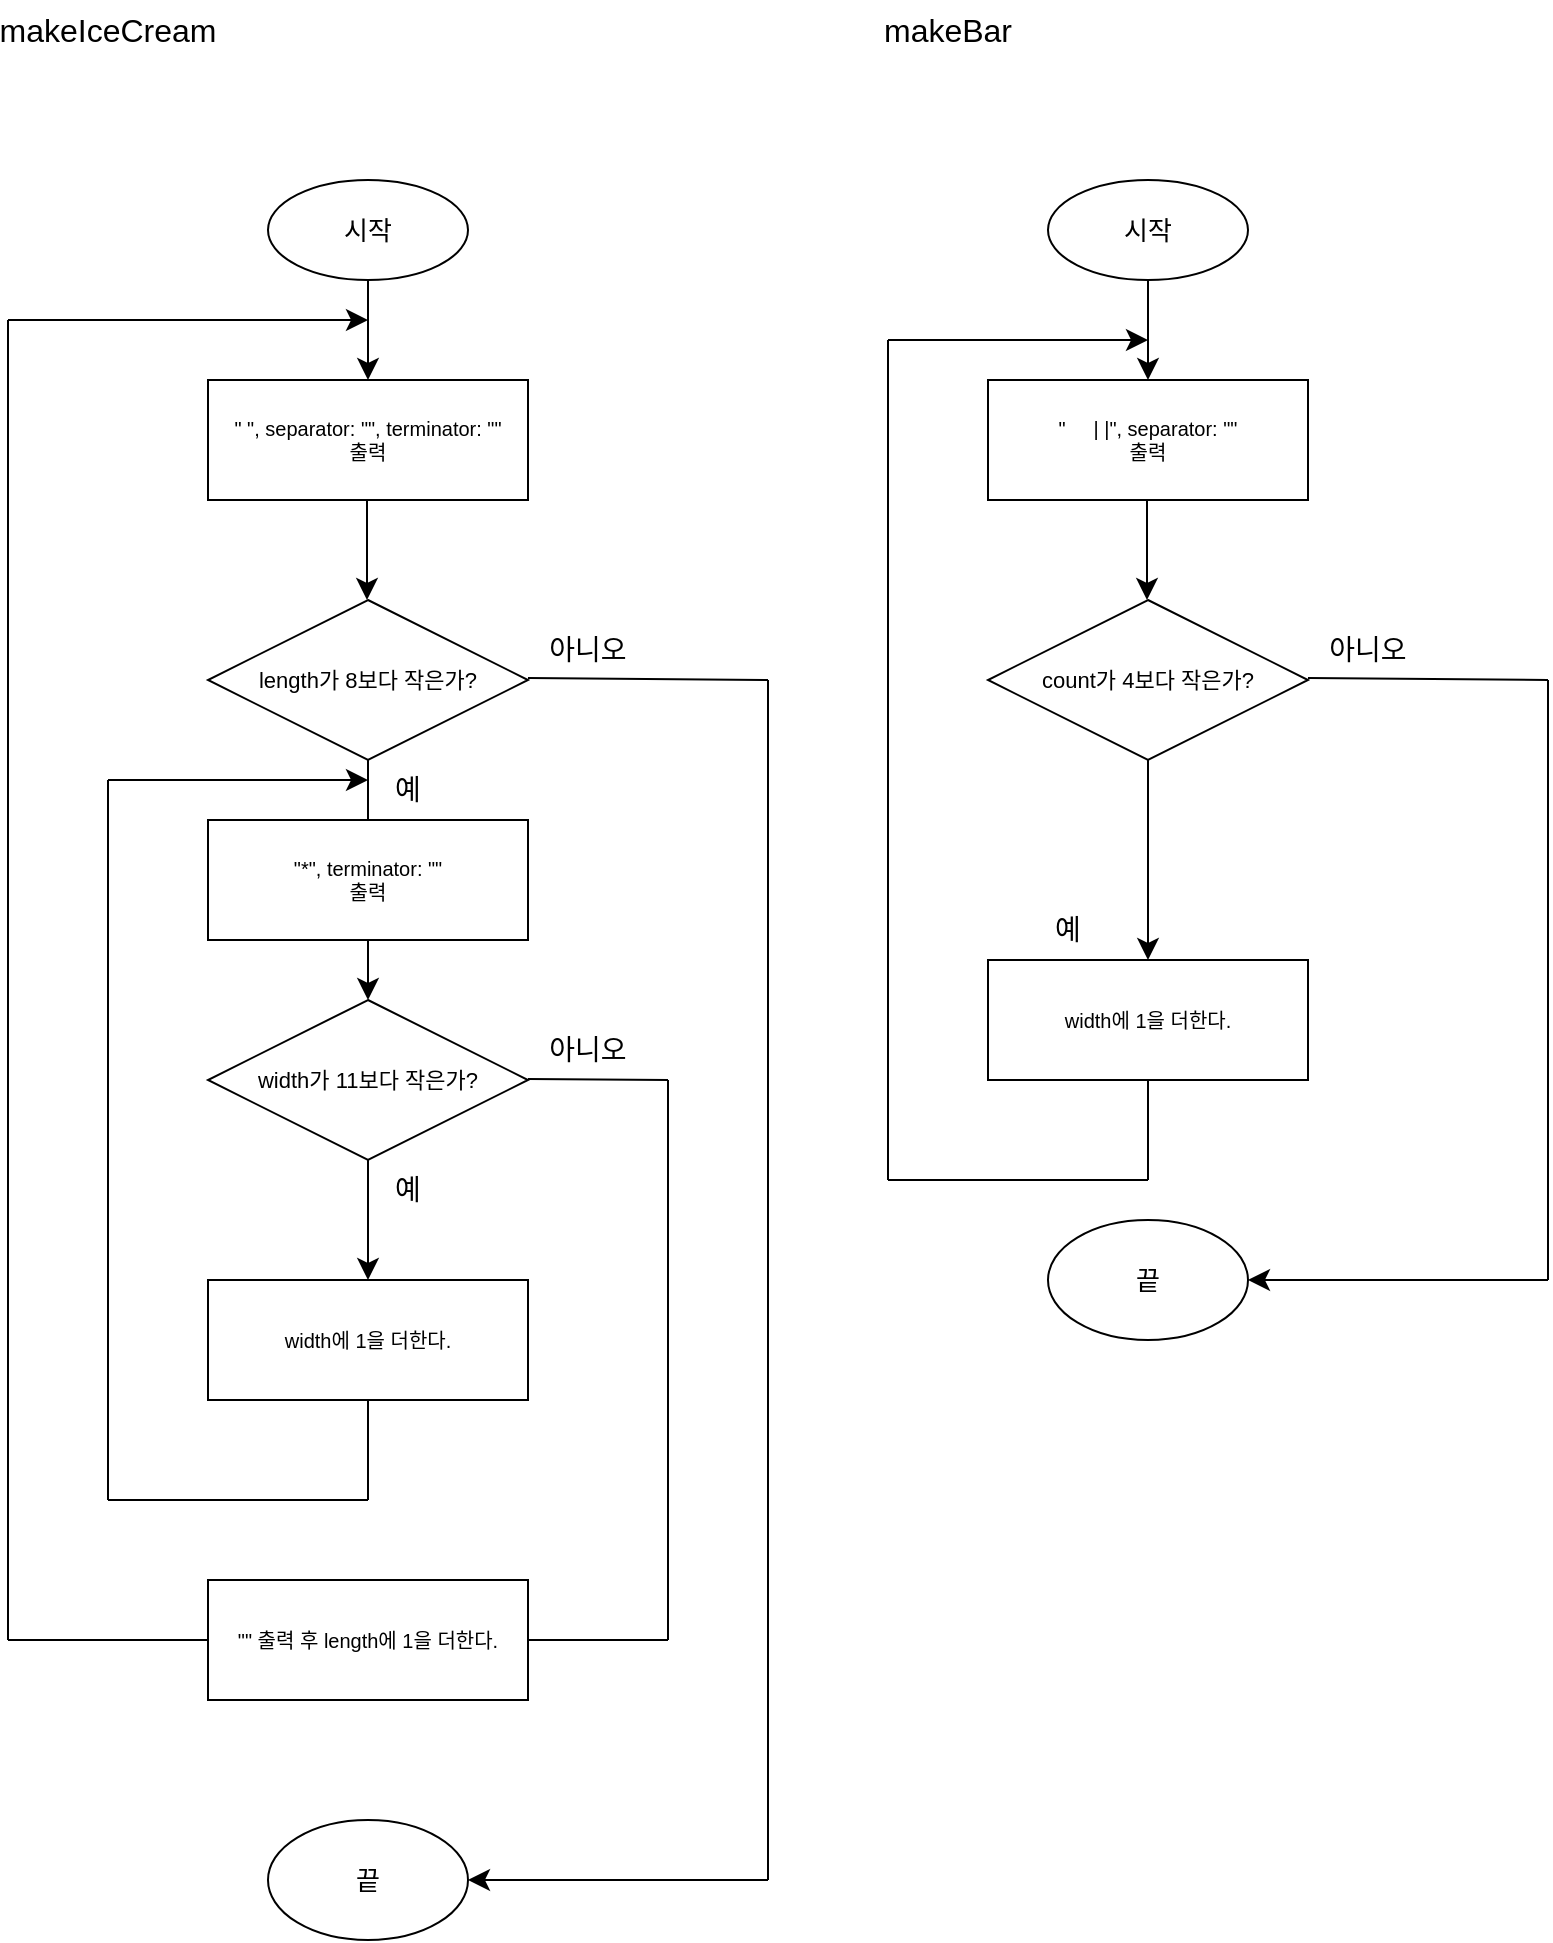 <mxfile version="22.0.4" type="device" pages="3">
  <diagram id="C5RBs43oDa-KdzZeNtuy" name="Page-1">
    <mxGraphModel dx="1133" dy="1356" grid="1" gridSize="10" guides="1" tooltips="1" connect="1" arrows="1" fold="1" page="1" pageScale="1" pageWidth="827" pageHeight="1169" math="0" shadow="0">
      <root>
        <mxCell id="WIyWlLk6GJQsqaUBKTNV-0" />
        <mxCell id="WIyWlLk6GJQsqaUBKTNV-1" parent="WIyWlLk6GJQsqaUBKTNV-0" />
        <mxCell id="duyKfniPUYYap-rDXnqs-3" style="edgeStyle=none;curved=1;rounded=0;orthogonalLoop=1;jettySize=auto;html=1;exitX=0.5;exitY=1;exitDx=0;exitDy=0;entryX=0.5;entryY=0;entryDx=0;entryDy=0;fontSize=12;startSize=8;endSize=8;" edge="1" parent="WIyWlLk6GJQsqaUBKTNV-1" source="duyKfniPUYYap-rDXnqs-0" target="duyKfniPUYYap-rDXnqs-1">
          <mxGeometry relative="1" as="geometry" />
        </mxCell>
        <mxCell id="duyKfniPUYYap-rDXnqs-0" value="시작" style="ellipse;whiteSpace=wrap;html=1;fontSize=13;" vertex="1" parent="WIyWlLk6GJQsqaUBKTNV-1">
          <mxGeometry x="170" y="150" width="100" height="50" as="geometry" />
        </mxCell>
        <mxCell id="duyKfniPUYYap-rDXnqs-1" value="&quot; &quot;, separator: &quot;&quot;, terminator: &quot;&quot; &lt;br&gt;출력" style="rounded=0;whiteSpace=wrap;html=1;fontSize=10;" vertex="1" parent="WIyWlLk6GJQsqaUBKTNV-1">
          <mxGeometry x="140" y="250" width="160" height="60" as="geometry" />
        </mxCell>
        <mxCell id="duyKfniPUYYap-rDXnqs-4" style="edgeStyle=none;curved=1;rounded=0;orthogonalLoop=1;jettySize=auto;html=1;exitX=0.5;exitY=1;exitDx=0;exitDy=0;entryX=0.5;entryY=0;entryDx=0;entryDy=0;fontSize=12;startSize=8;endSize=8;" edge="1" parent="WIyWlLk6GJQsqaUBKTNV-1">
          <mxGeometry relative="1" as="geometry">
            <mxPoint x="219.5" y="310" as="sourcePoint" />
            <mxPoint x="219.5" y="360" as="targetPoint" />
          </mxGeometry>
        </mxCell>
        <mxCell id="duyKfniPUYYap-rDXnqs-9" style="edgeStyle=none;curved=1;rounded=0;orthogonalLoop=1;jettySize=auto;html=1;fontSize=12;startSize=8;endSize=8;" edge="1" parent="WIyWlLk6GJQsqaUBKTNV-1">
          <mxGeometry relative="1" as="geometry">
            <mxPoint x="220" y="560" as="targetPoint" />
            <mxPoint x="220" y="530" as="sourcePoint" />
          </mxGeometry>
        </mxCell>
        <mxCell id="duyKfniPUYYap-rDXnqs-5" value="length가 8보다 작은가?" style="rhombus;whiteSpace=wrap;html=1;fontSize=11;" vertex="1" parent="WIyWlLk6GJQsqaUBKTNV-1">
          <mxGeometry x="140" y="360" width="160" height="80" as="geometry" />
        </mxCell>
        <mxCell id="duyKfniPUYYap-rDXnqs-7" value="아니오" style="text;html=1;strokeColor=none;fillColor=none;align=center;verticalAlign=middle;whiteSpace=wrap;rounded=0;fontSize=14;" vertex="1" parent="WIyWlLk6GJQsqaUBKTNV-1">
          <mxGeometry x="300" y="370" width="60" height="30" as="geometry" />
        </mxCell>
        <mxCell id="duyKfniPUYYap-rDXnqs-10" value="예" style="text;html=1;strokeColor=none;fillColor=none;align=center;verticalAlign=middle;whiteSpace=wrap;rounded=0;fontSize=14;" vertex="1" parent="WIyWlLk6GJQsqaUBKTNV-1">
          <mxGeometry x="210" y="440" width="60" height="30" as="geometry" />
        </mxCell>
        <mxCell id="duyKfniPUYYap-rDXnqs-14" style="edgeStyle=none;curved=1;rounded=0;orthogonalLoop=1;jettySize=auto;html=1;exitX=0.5;exitY=1;exitDx=0;exitDy=0;fontSize=12;startSize=8;endSize=8;" edge="1" parent="WIyWlLk6GJQsqaUBKTNV-1" source="duyKfniPUYYap-rDXnqs-12">
          <mxGeometry relative="1" as="geometry">
            <mxPoint x="220" y="700" as="targetPoint" />
          </mxGeometry>
        </mxCell>
        <mxCell id="duyKfniPUYYap-rDXnqs-12" value="width가 11보다 작은가?" style="rhombus;whiteSpace=wrap;html=1;fontSize=11;" vertex="1" parent="WIyWlLk6GJQsqaUBKTNV-1">
          <mxGeometry x="140" y="560" width="160" height="80" as="geometry" />
        </mxCell>
        <mxCell id="duyKfniPUYYap-rDXnqs-13" value="예" style="text;html=1;strokeColor=none;fillColor=none;align=center;verticalAlign=middle;whiteSpace=wrap;rounded=0;fontSize=14;" vertex="1" parent="WIyWlLk6GJQsqaUBKTNV-1">
          <mxGeometry x="210" y="640" width="60" height="30" as="geometry" />
        </mxCell>
        <mxCell id="duyKfniPUYYap-rDXnqs-15" value="width에 1을 더한다." style="rounded=0;whiteSpace=wrap;html=1;fontSize=10;" vertex="1" parent="WIyWlLk6GJQsqaUBKTNV-1">
          <mxGeometry x="140" y="700" width="160" height="60" as="geometry" />
        </mxCell>
        <mxCell id="duyKfniPUYYap-rDXnqs-20" value="" style="endArrow=none;html=1;rounded=0;fontSize=12;startSize=8;endSize=8;curved=1;entryX=0.5;entryY=1;entryDx=0;entryDy=0;" edge="1" parent="WIyWlLk6GJQsqaUBKTNV-1" target="duyKfniPUYYap-rDXnqs-15">
          <mxGeometry width="50" height="50" relative="1" as="geometry">
            <mxPoint x="220" y="810" as="sourcePoint" />
            <mxPoint x="250" y="760" as="targetPoint" />
          </mxGeometry>
        </mxCell>
        <mxCell id="duyKfniPUYYap-rDXnqs-21" value="" style="endArrow=none;html=1;rounded=0;fontSize=12;startSize=8;endSize=8;curved=1;" edge="1" parent="WIyWlLk6GJQsqaUBKTNV-1">
          <mxGeometry width="50" height="50" relative="1" as="geometry">
            <mxPoint x="90" y="810" as="sourcePoint" />
            <mxPoint x="220" y="810" as="targetPoint" />
          </mxGeometry>
        </mxCell>
        <mxCell id="duyKfniPUYYap-rDXnqs-22" value="" style="endArrow=none;html=1;rounded=0;fontSize=12;startSize=8;endSize=8;curved=1;" edge="1" parent="WIyWlLk6GJQsqaUBKTNV-1">
          <mxGeometry width="50" height="50" relative="1" as="geometry">
            <mxPoint x="90" y="810" as="sourcePoint" />
            <mxPoint x="90" y="450" as="targetPoint" />
          </mxGeometry>
        </mxCell>
        <mxCell id="duyKfniPUYYap-rDXnqs-24" value="" style="endArrow=none;html=1;rounded=0;fontSize=12;startSize=8;endSize=8;curved=1;" edge="1" parent="WIyWlLk6GJQsqaUBKTNV-1">
          <mxGeometry width="50" height="50" relative="1" as="geometry">
            <mxPoint x="300" y="599.5" as="sourcePoint" />
            <mxPoint x="370" y="600" as="targetPoint" />
          </mxGeometry>
        </mxCell>
        <mxCell id="duyKfniPUYYap-rDXnqs-25" value="" style="endArrow=none;html=1;rounded=0;fontSize=12;startSize=8;endSize=8;curved=1;" edge="1" parent="WIyWlLk6GJQsqaUBKTNV-1">
          <mxGeometry width="50" height="50" relative="1" as="geometry">
            <mxPoint x="370" y="880" as="sourcePoint" />
            <mxPoint x="370" y="600" as="targetPoint" />
          </mxGeometry>
        </mxCell>
        <mxCell id="duyKfniPUYYap-rDXnqs-26" value="아니오" style="text;html=1;strokeColor=none;fillColor=none;align=center;verticalAlign=middle;whiteSpace=wrap;rounded=0;fontSize=14;" vertex="1" parent="WIyWlLk6GJQsqaUBKTNV-1">
          <mxGeometry x="300" y="570" width="60" height="30" as="geometry" />
        </mxCell>
        <mxCell id="duyKfniPUYYap-rDXnqs-27" value="" style="endArrow=none;html=1;rounded=0;fontSize=12;startSize=8;endSize=8;curved=1;exitX=1;exitY=0.5;exitDx=0;exitDy=0;" edge="1" parent="WIyWlLk6GJQsqaUBKTNV-1" source="duyKfniPUYYap-rDXnqs-28">
          <mxGeometry width="50" height="50" relative="1" as="geometry">
            <mxPoint x="310" y="880" as="sourcePoint" />
            <mxPoint x="370" y="880" as="targetPoint" />
          </mxGeometry>
        </mxCell>
        <mxCell id="duyKfniPUYYap-rDXnqs-28" value="&quot;&quot; 출력 후 length에 1을 더한다." style="rounded=0;whiteSpace=wrap;html=1;fontSize=10;" vertex="1" parent="WIyWlLk6GJQsqaUBKTNV-1">
          <mxGeometry x="140" y="850" width="160" height="60" as="geometry" />
        </mxCell>
        <mxCell id="duyKfniPUYYap-rDXnqs-33" value="" style="endArrow=none;html=1;rounded=0;fontSize=12;startSize=8;endSize=8;curved=1;entryX=0;entryY=0.5;entryDx=0;entryDy=0;" edge="1" parent="WIyWlLk6GJQsqaUBKTNV-1" target="duyKfniPUYYap-rDXnqs-28">
          <mxGeometry width="50" height="50" relative="1" as="geometry">
            <mxPoint x="40" y="880" as="sourcePoint" />
            <mxPoint x="130" y="880" as="targetPoint" />
          </mxGeometry>
        </mxCell>
        <mxCell id="duyKfniPUYYap-rDXnqs-34" value="" style="endArrow=none;html=1;rounded=0;fontSize=12;startSize=8;endSize=8;curved=1;" edge="1" parent="WIyWlLk6GJQsqaUBKTNV-1">
          <mxGeometry width="50" height="50" relative="1" as="geometry">
            <mxPoint x="40" y="880" as="sourcePoint" />
            <mxPoint x="40" y="220" as="targetPoint" />
          </mxGeometry>
        </mxCell>
        <mxCell id="duyKfniPUYYap-rDXnqs-37" value="" style="endArrow=none;html=1;rounded=0;fontSize=12;startSize=8;endSize=8;curved=1;" edge="1" parent="WIyWlLk6GJQsqaUBKTNV-1">
          <mxGeometry width="50" height="50" relative="1" as="geometry">
            <mxPoint x="300" y="399" as="sourcePoint" />
            <mxPoint x="420" y="400" as="targetPoint" />
          </mxGeometry>
        </mxCell>
        <mxCell id="duyKfniPUYYap-rDXnqs-38" value="" style="endArrow=none;html=1;rounded=0;fontSize=12;startSize=8;endSize=8;curved=1;" edge="1" parent="WIyWlLk6GJQsqaUBKTNV-1">
          <mxGeometry width="50" height="50" relative="1" as="geometry">
            <mxPoint x="420" y="1000" as="sourcePoint" />
            <mxPoint x="420" y="400" as="targetPoint" />
          </mxGeometry>
        </mxCell>
        <mxCell id="duyKfniPUYYap-rDXnqs-39" value="&quot;*&quot;, terminator: &quot;&quot; &lt;br&gt;출력" style="rounded=0;whiteSpace=wrap;html=1;fontSize=10;" vertex="1" parent="WIyWlLk6GJQsqaUBKTNV-1">
          <mxGeometry x="140" y="470" width="160" height="60" as="geometry" />
        </mxCell>
        <mxCell id="duyKfniPUYYap-rDXnqs-41" value="" style="endArrow=none;html=1;rounded=0;fontSize=12;startSize=8;endSize=8;curved=1;" edge="1" parent="WIyWlLk6GJQsqaUBKTNV-1" source="duyKfniPUYYap-rDXnqs-39">
          <mxGeometry width="50" height="50" relative="1" as="geometry">
            <mxPoint x="220" y="429.289" as="sourcePoint" />
            <mxPoint x="220" y="440" as="targetPoint" />
          </mxGeometry>
        </mxCell>
        <mxCell id="duyKfniPUYYap-rDXnqs-42" value="" style="endArrow=classic;html=1;rounded=0;fontSize=12;startSize=8;endSize=8;curved=1;" edge="1" parent="WIyWlLk6GJQsqaUBKTNV-1">
          <mxGeometry width="50" height="50" relative="1" as="geometry">
            <mxPoint x="40" y="220" as="sourcePoint" />
            <mxPoint x="220" y="220" as="targetPoint" />
          </mxGeometry>
        </mxCell>
        <mxCell id="duyKfniPUYYap-rDXnqs-43" value="" style="endArrow=classic;html=1;rounded=0;fontSize=12;startSize=8;endSize=8;curved=1;" edge="1" parent="WIyWlLk6GJQsqaUBKTNV-1">
          <mxGeometry width="50" height="50" relative="1" as="geometry">
            <mxPoint x="90" y="450" as="sourcePoint" />
            <mxPoint x="220" y="450" as="targetPoint" />
          </mxGeometry>
        </mxCell>
        <mxCell id="duyKfniPUYYap-rDXnqs-44" value="" style="endArrow=classic;html=1;rounded=0;fontSize=12;startSize=8;endSize=8;curved=1;entryX=1;entryY=0.5;entryDx=0;entryDy=0;" edge="1" parent="WIyWlLk6GJQsqaUBKTNV-1" target="duyKfniPUYYap-rDXnqs-45">
          <mxGeometry width="50" height="50" relative="1" as="geometry">
            <mxPoint x="420" y="1000" as="sourcePoint" />
            <mxPoint x="290" y="1000" as="targetPoint" />
          </mxGeometry>
        </mxCell>
        <mxCell id="duyKfniPUYYap-rDXnqs-45" value="끝" style="ellipse;whiteSpace=wrap;html=1;fontSize=13;" vertex="1" parent="WIyWlLk6GJQsqaUBKTNV-1">
          <mxGeometry x="170" y="970" width="100" height="60" as="geometry" />
        </mxCell>
        <mxCell id="duyKfniPUYYap-rDXnqs-46" style="edgeStyle=none;curved=1;rounded=0;orthogonalLoop=1;jettySize=auto;html=1;exitX=0.5;exitY=1;exitDx=0;exitDy=0;entryX=0.5;entryY=0;entryDx=0;entryDy=0;fontSize=12;startSize=8;endSize=8;" edge="1" parent="WIyWlLk6GJQsqaUBKTNV-1" source="duyKfniPUYYap-rDXnqs-47" target="duyKfniPUYYap-rDXnqs-48">
          <mxGeometry relative="1" as="geometry" />
        </mxCell>
        <mxCell id="duyKfniPUYYap-rDXnqs-47" value="시작" style="ellipse;whiteSpace=wrap;html=1;fontSize=13;" vertex="1" parent="WIyWlLk6GJQsqaUBKTNV-1">
          <mxGeometry x="560" y="150" width="100" height="50" as="geometry" />
        </mxCell>
        <mxCell id="duyKfniPUYYap-rDXnqs-48" value="&quot; &amp;nbsp; &amp;nbsp; | |&quot;, separator: &quot;&quot;&lt;br&gt;출력" style="rounded=0;whiteSpace=wrap;html=1;fontSize=10;" vertex="1" parent="WIyWlLk6GJQsqaUBKTNV-1">
          <mxGeometry x="530" y="250" width="160" height="60" as="geometry" />
        </mxCell>
        <mxCell id="duyKfniPUYYap-rDXnqs-49" style="edgeStyle=none;curved=1;rounded=0;orthogonalLoop=1;jettySize=auto;html=1;exitX=0.5;exitY=1;exitDx=0;exitDy=0;entryX=0.5;entryY=0;entryDx=0;entryDy=0;fontSize=12;startSize=8;endSize=8;" edge="1" parent="WIyWlLk6GJQsqaUBKTNV-1">
          <mxGeometry relative="1" as="geometry">
            <mxPoint x="609.5" y="310" as="sourcePoint" />
            <mxPoint x="609.5" y="360" as="targetPoint" />
          </mxGeometry>
        </mxCell>
        <mxCell id="duyKfniPUYYap-rDXnqs-64" style="edgeStyle=none;curved=1;rounded=0;orthogonalLoop=1;jettySize=auto;html=1;exitX=0.5;exitY=1;exitDx=0;exitDy=0;fontSize=12;startSize=8;endSize=8;" edge="1" parent="WIyWlLk6GJQsqaUBKTNV-1" source="duyKfniPUYYap-rDXnqs-50" target="duyKfniPUYYap-rDXnqs-53">
          <mxGeometry relative="1" as="geometry" />
        </mxCell>
        <mxCell id="duyKfniPUYYap-rDXnqs-50" value="count가 4보다 작은가?" style="rhombus;whiteSpace=wrap;html=1;fontSize=11;" vertex="1" parent="WIyWlLk6GJQsqaUBKTNV-1">
          <mxGeometry x="530" y="360" width="160" height="80" as="geometry" />
        </mxCell>
        <mxCell id="duyKfniPUYYap-rDXnqs-51" value="아니오" style="text;html=1;strokeColor=none;fillColor=none;align=center;verticalAlign=middle;whiteSpace=wrap;rounded=0;fontSize=14;" vertex="1" parent="WIyWlLk6GJQsqaUBKTNV-1">
          <mxGeometry x="690" y="370" width="60" height="30" as="geometry" />
        </mxCell>
        <mxCell id="duyKfniPUYYap-rDXnqs-52" value="예" style="text;html=1;strokeColor=none;fillColor=none;align=center;verticalAlign=middle;whiteSpace=wrap;rounded=0;fontSize=14;" vertex="1" parent="WIyWlLk6GJQsqaUBKTNV-1">
          <mxGeometry x="540" y="510" width="60" height="30" as="geometry" />
        </mxCell>
        <mxCell id="duyKfniPUYYap-rDXnqs-53" value="width에 1을 더한다." style="rounded=0;whiteSpace=wrap;html=1;fontSize=10;" vertex="1" parent="WIyWlLk6GJQsqaUBKTNV-1">
          <mxGeometry x="530" y="540" width="160" height="60" as="geometry" />
        </mxCell>
        <mxCell id="duyKfniPUYYap-rDXnqs-54" value="" style="endArrow=none;html=1;rounded=0;fontSize=12;startSize=8;endSize=8;curved=1;entryX=0.5;entryY=1;entryDx=0;entryDy=0;" edge="1" parent="WIyWlLk6GJQsqaUBKTNV-1" target="duyKfniPUYYap-rDXnqs-53">
          <mxGeometry width="50" height="50" relative="1" as="geometry">
            <mxPoint x="610" y="650" as="sourcePoint" />
            <mxPoint x="640" y="760" as="targetPoint" />
          </mxGeometry>
        </mxCell>
        <mxCell id="duyKfniPUYYap-rDXnqs-55" value="" style="endArrow=none;html=1;rounded=0;fontSize=12;startSize=8;endSize=8;curved=1;" edge="1" parent="WIyWlLk6GJQsqaUBKTNV-1">
          <mxGeometry width="50" height="50" relative="1" as="geometry">
            <mxPoint x="480" y="650" as="sourcePoint" />
            <mxPoint x="610" y="650" as="targetPoint" />
          </mxGeometry>
        </mxCell>
        <mxCell id="duyKfniPUYYap-rDXnqs-56" value="" style="endArrow=none;html=1;rounded=0;fontSize=12;startSize=8;endSize=8;curved=1;" edge="1" parent="WIyWlLk6GJQsqaUBKTNV-1">
          <mxGeometry width="50" height="50" relative="1" as="geometry">
            <mxPoint x="480" y="650" as="sourcePoint" />
            <mxPoint x="480" y="230" as="targetPoint" />
          </mxGeometry>
        </mxCell>
        <mxCell id="duyKfniPUYYap-rDXnqs-57" value="" style="endArrow=none;html=1;rounded=0;fontSize=12;startSize=8;endSize=8;curved=1;" edge="1" parent="WIyWlLk6GJQsqaUBKTNV-1">
          <mxGeometry width="50" height="50" relative="1" as="geometry">
            <mxPoint x="690" y="399" as="sourcePoint" />
            <mxPoint x="810" y="400" as="targetPoint" />
          </mxGeometry>
        </mxCell>
        <mxCell id="duyKfniPUYYap-rDXnqs-58" value="" style="endArrow=none;html=1;rounded=0;fontSize=12;startSize=8;endSize=8;curved=1;" edge="1" parent="WIyWlLk6GJQsqaUBKTNV-1">
          <mxGeometry width="50" height="50" relative="1" as="geometry">
            <mxPoint x="810" y="700" as="sourcePoint" />
            <mxPoint x="810" y="400" as="targetPoint" />
          </mxGeometry>
        </mxCell>
        <mxCell id="duyKfniPUYYap-rDXnqs-60" value="" style="endArrow=classic;html=1;rounded=0;fontSize=12;startSize=8;endSize=8;curved=1;" edge="1" parent="WIyWlLk6GJQsqaUBKTNV-1">
          <mxGeometry width="50" height="50" relative="1" as="geometry">
            <mxPoint x="480" y="230" as="sourcePoint" />
            <mxPoint x="610" y="230" as="targetPoint" />
          </mxGeometry>
        </mxCell>
        <mxCell id="duyKfniPUYYap-rDXnqs-61" value="" style="endArrow=classic;html=1;rounded=0;fontSize=12;startSize=8;endSize=8;curved=1;entryX=1;entryY=0.5;entryDx=0;entryDy=0;" edge="1" parent="WIyWlLk6GJQsqaUBKTNV-1" target="duyKfniPUYYap-rDXnqs-62">
          <mxGeometry width="50" height="50" relative="1" as="geometry">
            <mxPoint x="810" y="700" as="sourcePoint" />
            <mxPoint x="680" y="700" as="targetPoint" />
          </mxGeometry>
        </mxCell>
        <mxCell id="duyKfniPUYYap-rDXnqs-62" value="끝" style="ellipse;whiteSpace=wrap;html=1;fontSize=13;" vertex="1" parent="WIyWlLk6GJQsqaUBKTNV-1">
          <mxGeometry x="560" y="670" width="100" height="60" as="geometry" />
        </mxCell>
        <mxCell id="duyKfniPUYYap-rDXnqs-65" value="makeIceCream" style="text;html=1;strokeColor=none;fillColor=none;align=center;verticalAlign=middle;whiteSpace=wrap;rounded=0;fontSize=16;" vertex="1" parent="WIyWlLk6GJQsqaUBKTNV-1">
          <mxGeometry x="60" y="60" width="60" height="30" as="geometry" />
        </mxCell>
        <mxCell id="duyKfniPUYYap-rDXnqs-66" value="makeBar" style="text;html=1;strokeColor=none;fillColor=none;align=center;verticalAlign=middle;whiteSpace=wrap;rounded=0;fontSize=16;" vertex="1" parent="WIyWlLk6GJQsqaUBKTNV-1">
          <mxGeometry x="480" y="60" width="60" height="30" as="geometry" />
        </mxCell>
      </root>
    </mxGraphModel>
  </diagram>
  <diagram name="Page-2" id="orygHgJdh5BA69Uv3dQG">
    <mxGraphModel dx="659" dy="642" grid="1" gridSize="10" guides="1" tooltips="1" connect="1" arrows="1" fold="1" page="1" pageScale="1" pageWidth="827" pageHeight="1169" math="0" shadow="0">
      <root>
        <mxCell id="PCOXX7_Mlz93BpKbd9lb-0" />
        <mxCell id="PCOXX7_Mlz93BpKbd9lb-1" parent="PCOXX7_Mlz93BpKbd9lb-0" />
        <mxCell id="-xplYCMSM-Ghn7wqVhGw-0" style="edgeStyle=none;curved=1;rounded=0;orthogonalLoop=1;jettySize=auto;html=1;exitX=0.5;exitY=1;exitDx=0;exitDy=0;entryX=0.5;entryY=0;entryDx=0;entryDy=0;fontSize=12;startSize=8;endSize=8;" edge="1" parent="PCOXX7_Mlz93BpKbd9lb-1" source="-xplYCMSM-Ghn7wqVhGw-1" target="-xplYCMSM-Ghn7wqVhGw-2">
          <mxGeometry relative="1" as="geometry" />
        </mxCell>
        <mxCell id="-xplYCMSM-Ghn7wqVhGw-1" value="시작" style="ellipse;whiteSpace=wrap;html=1;fontSize=13;" vertex="1" parent="PCOXX7_Mlz93BpKbd9lb-1">
          <mxGeometry x="327" y="27" width="100" height="50" as="geometry" />
        </mxCell>
        <mxCell id="-xplYCMSM-Ghn7wqVhGw-2" value="num = Int.random(in: 1...45)" style="rounded=0;whiteSpace=wrap;html=1;fontSize=10;" vertex="1" parent="PCOXX7_Mlz93BpKbd9lb-1">
          <mxGeometry x="297" y="350" width="160" height="60" as="geometry" />
        </mxCell>
        <mxCell id="-xplYCMSM-Ghn7wqVhGw-3" style="edgeStyle=none;curved=1;rounded=0;orthogonalLoop=1;jettySize=auto;html=1;exitX=0.5;exitY=1;exitDx=0;exitDy=0;entryX=0.5;entryY=0;entryDx=0;entryDy=0;fontSize=12;startSize=8;endSize=8;" edge="1" parent="PCOXX7_Mlz93BpKbd9lb-1">
          <mxGeometry relative="1" as="geometry">
            <mxPoint x="376.5" y="410" as="sourcePoint" />
            <mxPoint x="376.5" y="460" as="targetPoint" />
          </mxGeometry>
        </mxCell>
        <mxCell id="-xplYCMSM-Ghn7wqVhGw-5" value="num이 집합에 포함되어있는가?" style="rhombus;whiteSpace=wrap;html=1;fontSize=11;" vertex="1" parent="PCOXX7_Mlz93BpKbd9lb-1">
          <mxGeometry x="297" y="460" width="160" height="80" as="geometry" />
        </mxCell>
        <mxCell id="-xplYCMSM-Ghn7wqVhGw-6" value="아니오" style="text;html=1;strokeColor=none;fillColor=none;align=center;verticalAlign=middle;whiteSpace=wrap;rounded=0;fontSize=14;" vertex="1" parent="PCOXX7_Mlz93BpKbd9lb-1">
          <mxGeometry x="457" y="470" width="60" height="30" as="geometry" />
        </mxCell>
        <mxCell id="-xplYCMSM-Ghn7wqVhGw-7" value="예" style="text;html=1;strokeColor=none;fillColor=none;align=center;verticalAlign=middle;whiteSpace=wrap;rounded=0;fontSize=14;" vertex="1" parent="PCOXX7_Mlz93BpKbd9lb-1">
          <mxGeometry x="327" y="540" width="60" height="30" as="geometry" />
        </mxCell>
        <mxCell id="-xplYCMSM-Ghn7wqVhGw-8" value="집합.insert(num)" style="rounded=0;whiteSpace=wrap;html=1;fontSize=10;" vertex="1" parent="PCOXX7_Mlz93BpKbd9lb-1">
          <mxGeometry x="297" y="770" width="160" height="60" as="geometry" />
        </mxCell>
        <mxCell id="-xplYCMSM-Ghn7wqVhGw-10" value="" style="endArrow=none;html=1;rounded=0;fontSize=12;startSize=8;endSize=8;curved=1;" edge="1" parent="PCOXX7_Mlz93BpKbd9lb-1">
          <mxGeometry width="50" height="50" relative="1" as="geometry">
            <mxPoint x="247" y="750" as="sourcePoint" />
            <mxPoint x="377" y="750" as="targetPoint" />
          </mxGeometry>
        </mxCell>
        <mxCell id="-xplYCMSM-Ghn7wqVhGw-11" value="" style="endArrow=none;html=1;rounded=0;fontSize=12;startSize=8;endSize=8;curved=1;" edge="1" parent="PCOXX7_Mlz93BpKbd9lb-1">
          <mxGeometry width="50" height="50" relative="1" as="geometry">
            <mxPoint x="247" y="750" as="sourcePoint" />
            <mxPoint x="247" y="190" as="targetPoint" />
          </mxGeometry>
        </mxCell>
        <mxCell id="-xplYCMSM-Ghn7wqVhGw-12" value="" style="endArrow=none;html=1;rounded=0;fontSize=12;startSize=8;endSize=8;curved=1;" edge="1" parent="PCOXX7_Mlz93BpKbd9lb-1">
          <mxGeometry width="50" height="50" relative="1" as="geometry">
            <mxPoint x="457" y="500" as="sourcePoint" />
            <mxPoint x="577" y="501" as="targetPoint" />
          </mxGeometry>
        </mxCell>
        <mxCell id="-xplYCMSM-Ghn7wqVhGw-13" value="" style="endArrow=none;html=1;rounded=0;fontSize=12;startSize=8;endSize=8;curved=1;" edge="1" parent="PCOXX7_Mlz93BpKbd9lb-1">
          <mxGeometry width="50" height="50" relative="1" as="geometry">
            <mxPoint x="577" y="801" as="sourcePoint" />
            <mxPoint x="577" y="501" as="targetPoint" />
          </mxGeometry>
        </mxCell>
        <mxCell id="-xplYCMSM-Ghn7wqVhGw-14" value="" style="endArrow=classic;html=1;rounded=0;fontSize=12;startSize=8;endSize=8;curved=1;" edge="1" parent="PCOXX7_Mlz93BpKbd9lb-1">
          <mxGeometry width="50" height="50" relative="1" as="geometry">
            <mxPoint x="247" y="190" as="sourcePoint" />
            <mxPoint x="377" y="190" as="targetPoint" />
          </mxGeometry>
        </mxCell>
        <mxCell id="-xplYCMSM-Ghn7wqVhGw-15" value="" style="endArrow=classic;html=1;rounded=0;fontSize=12;startSize=8;endSize=8;curved=1;" edge="1" parent="PCOXX7_Mlz93BpKbd9lb-1">
          <mxGeometry width="50" height="50" relative="1" as="geometry">
            <mxPoint x="577" y="801" as="sourcePoint" />
            <mxPoint x="457.0" y="801" as="targetPoint" />
          </mxGeometry>
        </mxCell>
        <mxCell id="-xplYCMSM-Ghn7wqVhGw-18" value="집합.count가 6 미만인가?" style="rhombus;whiteSpace=wrap;html=1;fontSize=11;" vertex="1" parent="PCOXX7_Mlz93BpKbd9lb-1">
          <mxGeometry x="297" y="200" width="160" height="80" as="geometry" />
        </mxCell>
        <mxCell id="-xplYCMSM-Ghn7wqVhGw-19" value="예" style="text;html=1;strokeColor=none;fillColor=none;align=center;verticalAlign=middle;whiteSpace=wrap;rounded=0;fontSize=14;" vertex="1" parent="PCOXX7_Mlz93BpKbd9lb-1">
          <mxGeometry x="327" y="280" width="60" height="30" as="geometry" />
        </mxCell>
        <mxCell id="-xplYCMSM-Ghn7wqVhGw-21" value="아니오" style="text;html=1;strokeColor=none;fillColor=none;align=center;verticalAlign=middle;whiteSpace=wrap;rounded=0;fontSize=14;" vertex="1" parent="PCOXX7_Mlz93BpKbd9lb-1">
          <mxGeometry x="457" y="210" width="60" height="30" as="geometry" />
        </mxCell>
        <mxCell id="-xplYCMSM-Ghn7wqVhGw-22" value="" style="endArrow=none;html=1;rounded=0;fontSize=12;startSize=8;endSize=8;curved=1;" edge="1" parent="PCOXX7_Mlz93BpKbd9lb-1">
          <mxGeometry width="50" height="50" relative="1" as="geometry">
            <mxPoint x="457" y="239" as="sourcePoint" />
            <mxPoint x="590" y="240" as="targetPoint" />
          </mxGeometry>
        </mxCell>
        <mxCell id="-xplYCMSM-Ghn7wqVhGw-25" value="" style="endArrow=none;html=1;rounded=0;fontSize=12;startSize=8;endSize=8;curved=1;" edge="1" parent="PCOXX7_Mlz93BpKbd9lb-1">
          <mxGeometry width="50" height="50" relative="1" as="geometry">
            <mxPoint x="377" y="750" as="sourcePoint" />
            <mxPoint x="376.55" y="540" as="targetPoint" />
          </mxGeometry>
        </mxCell>
        <mxCell id="-xplYCMSM-Ghn7wqVhGw-26" value="" style="endArrow=none;html=1;rounded=0;fontSize=12;startSize=8;endSize=8;curved=1;" edge="1" parent="PCOXX7_Mlz93BpKbd9lb-1">
          <mxGeometry width="50" height="50" relative="1" as="geometry">
            <mxPoint x="590" y="910" as="sourcePoint" />
            <mxPoint x="590" y="240" as="targetPoint" />
          </mxGeometry>
        </mxCell>
        <mxCell id="-xplYCMSM-Ghn7wqVhGw-27" value="" style="endArrow=classic;html=1;rounded=0;fontSize=12;startSize=8;endSize=8;curved=1;entryX=1;entryY=0.5;entryDx=0;entryDy=0;" edge="1" parent="PCOXX7_Mlz93BpKbd9lb-1" target="-xplYCMSM-Ghn7wqVhGw-28">
          <mxGeometry width="50" height="50" relative="1" as="geometry">
            <mxPoint x="590" y="910" as="sourcePoint" />
            <mxPoint x="463" y="910" as="targetPoint" />
          </mxGeometry>
        </mxCell>
        <mxCell id="-xplYCMSM-Ghn7wqVhGw-33" style="edgeStyle=none;curved=1;rounded=0;orthogonalLoop=1;jettySize=auto;html=1;fontSize=12;startSize=8;endSize=8;" edge="1" parent="PCOXX7_Mlz93BpKbd9lb-1" source="-xplYCMSM-Ghn7wqVhGw-28" target="-xplYCMSM-Ghn7wqVhGw-32">
          <mxGeometry relative="1" as="geometry" />
        </mxCell>
        <mxCell id="-xplYCMSM-Ghn7wqVhGw-28" value="집합 출력" style="rounded=0;whiteSpace=wrap;html=1;fontSize=10;" vertex="1" parent="PCOXX7_Mlz93BpKbd9lb-1">
          <mxGeometry x="297" y="880" width="160" height="60" as="geometry" />
        </mxCell>
        <mxCell id="-xplYCMSM-Ghn7wqVhGw-29" value="" style="endArrow=none;html=1;rounded=0;fontSize=12;startSize=8;endSize=8;curved=1;" edge="1" parent="PCOXX7_Mlz93BpKbd9lb-1">
          <mxGeometry width="50" height="50" relative="1" as="geometry">
            <mxPoint x="210" y="800" as="sourcePoint" />
            <mxPoint x="297" y="799.55" as="targetPoint" />
          </mxGeometry>
        </mxCell>
        <mxCell id="-xplYCMSM-Ghn7wqVhGw-30" value="" style="endArrow=none;html=1;rounded=0;fontSize=12;startSize=8;endSize=8;curved=1;" edge="1" parent="PCOXX7_Mlz93BpKbd9lb-1">
          <mxGeometry width="50" height="50" relative="1" as="geometry">
            <mxPoint x="210" y="800" as="sourcePoint" />
            <mxPoint x="210" y="180" as="targetPoint" />
          </mxGeometry>
        </mxCell>
        <mxCell id="-xplYCMSM-Ghn7wqVhGw-31" value="" style="endArrow=classic;html=1;rounded=0;fontSize=12;startSize=8;endSize=8;curved=1;" edge="1" parent="PCOXX7_Mlz93BpKbd9lb-1">
          <mxGeometry width="50" height="50" relative="1" as="geometry">
            <mxPoint x="210" y="180" as="sourcePoint" />
            <mxPoint x="377" y="180" as="targetPoint" />
          </mxGeometry>
        </mxCell>
        <mxCell id="-xplYCMSM-Ghn7wqVhGw-32" value="끝" style="ellipse;whiteSpace=wrap;html=1;fontSize=13;" vertex="1" parent="PCOXX7_Mlz93BpKbd9lb-1">
          <mxGeometry x="330" y="1000" width="97" height="50" as="geometry" />
        </mxCell>
        <mxCell id="-xplYCMSM-Ghn7wqVhGw-34" value="var 집합: Set&amp;lt;Int&amp;gt; = []" style="rounded=0;whiteSpace=wrap;html=1;fontSize=10;" vertex="1" parent="PCOXX7_Mlz93BpKbd9lb-1">
          <mxGeometry x="297" y="90" width="160" height="60" as="geometry" />
        </mxCell>
      </root>
    </mxGraphModel>
  </diagram>
  <diagram id="1MtHyz2xXhRIhG6pqdN6" name="페이지-3">
    <mxGraphModel dx="510" dy="610" grid="0" gridSize="10" guides="1" tooltips="1" connect="1" arrows="1" fold="1" page="0" pageScale="1" pageWidth="827" pageHeight="1169" math="0" shadow="0">
      <root>
        <mxCell id="0" />
        <mxCell id="1" parent="0" />
      </root>
    </mxGraphModel>
  </diagram>
</mxfile>
